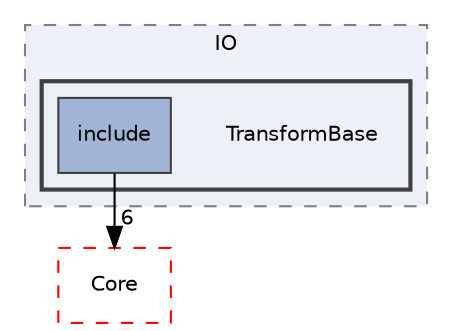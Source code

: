 digraph "TransformBase"
{
 // LATEX_PDF_SIZE
  edge [fontname="Helvetica",fontsize="10",labelfontname="Helvetica",labelfontsize="10"];
  node [fontname="Helvetica",fontsize="10",shape=record];
  compound=true
  subgraph clusterdir_367545fbb67972528c5e9da3f2610d14 {
    graph [ bgcolor="#edf0f7", pencolor="grey50", style="filled,dashed,", label="IO", fontname="Helvetica", fontsize="10", URL="dir_367545fbb67972528c5e9da3f2610d14.html"]
  subgraph clusterdir_e07cdd3c53e5cf47b81cbb900da17fe5 {
    graph [ bgcolor="#edf0f7", pencolor="grey25", style="filled,bold,", label="", fontname="Helvetica", fontsize="10", URL="dir_e07cdd3c53e5cf47b81cbb900da17fe5.html"]
    dir_e07cdd3c53e5cf47b81cbb900da17fe5 [shape=plaintext, label="TransformBase"];
  dir_ef3dc889936c371edffb00d14805af01 [shape=box, label="include", style="filled,", fillcolor="#a2b4d6", color="grey25", URL="dir_ef3dc889936c371edffb00d14805af01.html"];
  }
  }
  dir_cac7f9cecb9aa42a0bd05452dddd8a21 [shape=box, label="Core", style="dashed,", fillcolor="#edf0f7", color="red", URL="dir_cac7f9cecb9aa42a0bd05452dddd8a21.html"];
  dir_ef3dc889936c371edffb00d14805af01->dir_cac7f9cecb9aa42a0bd05452dddd8a21 [headlabel="6", labeldistance=1.5 headhref="dir_000143_000014.html"];
}
